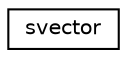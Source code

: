 digraph "Graphical Class Hierarchy"
{
 // INTERACTIVE_SVG=YES
  edge [fontname="Helvetica",fontsize="10",labelfontname="Helvetica",labelfontsize="10"];
  node [fontname="Helvetica",fontsize="10",shape=record];
  rankdir="LR";
  Node0 [label="svector",height=0.2,width=0.4,color="black", fillcolor="white", style="filled",URL="$structsvector.html",tooltip="3 element spherical vector "];
}
